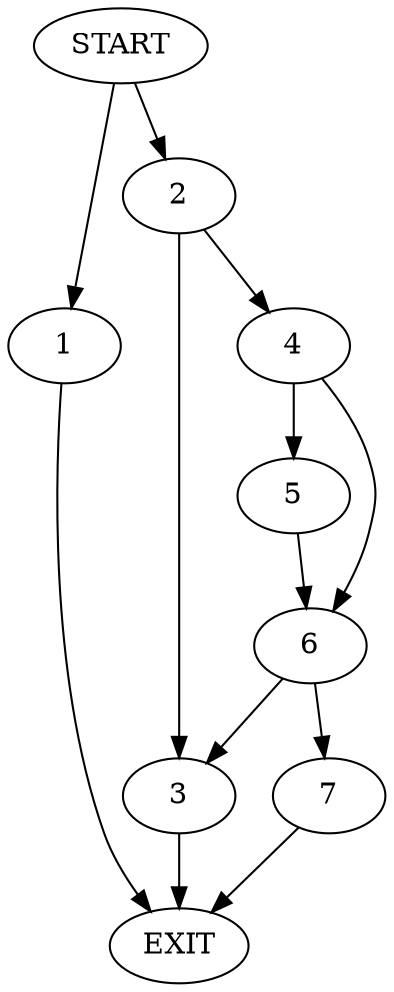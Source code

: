 digraph {
0 [label="START"]
8 [label="EXIT"]
0 -> 1
1 -> 8
0 -> 2
2 -> 3
2 -> 4
4 -> 5
4 -> 6
3 -> 8
5 -> 6
6 -> 3
6 -> 7
7 -> 8
}
